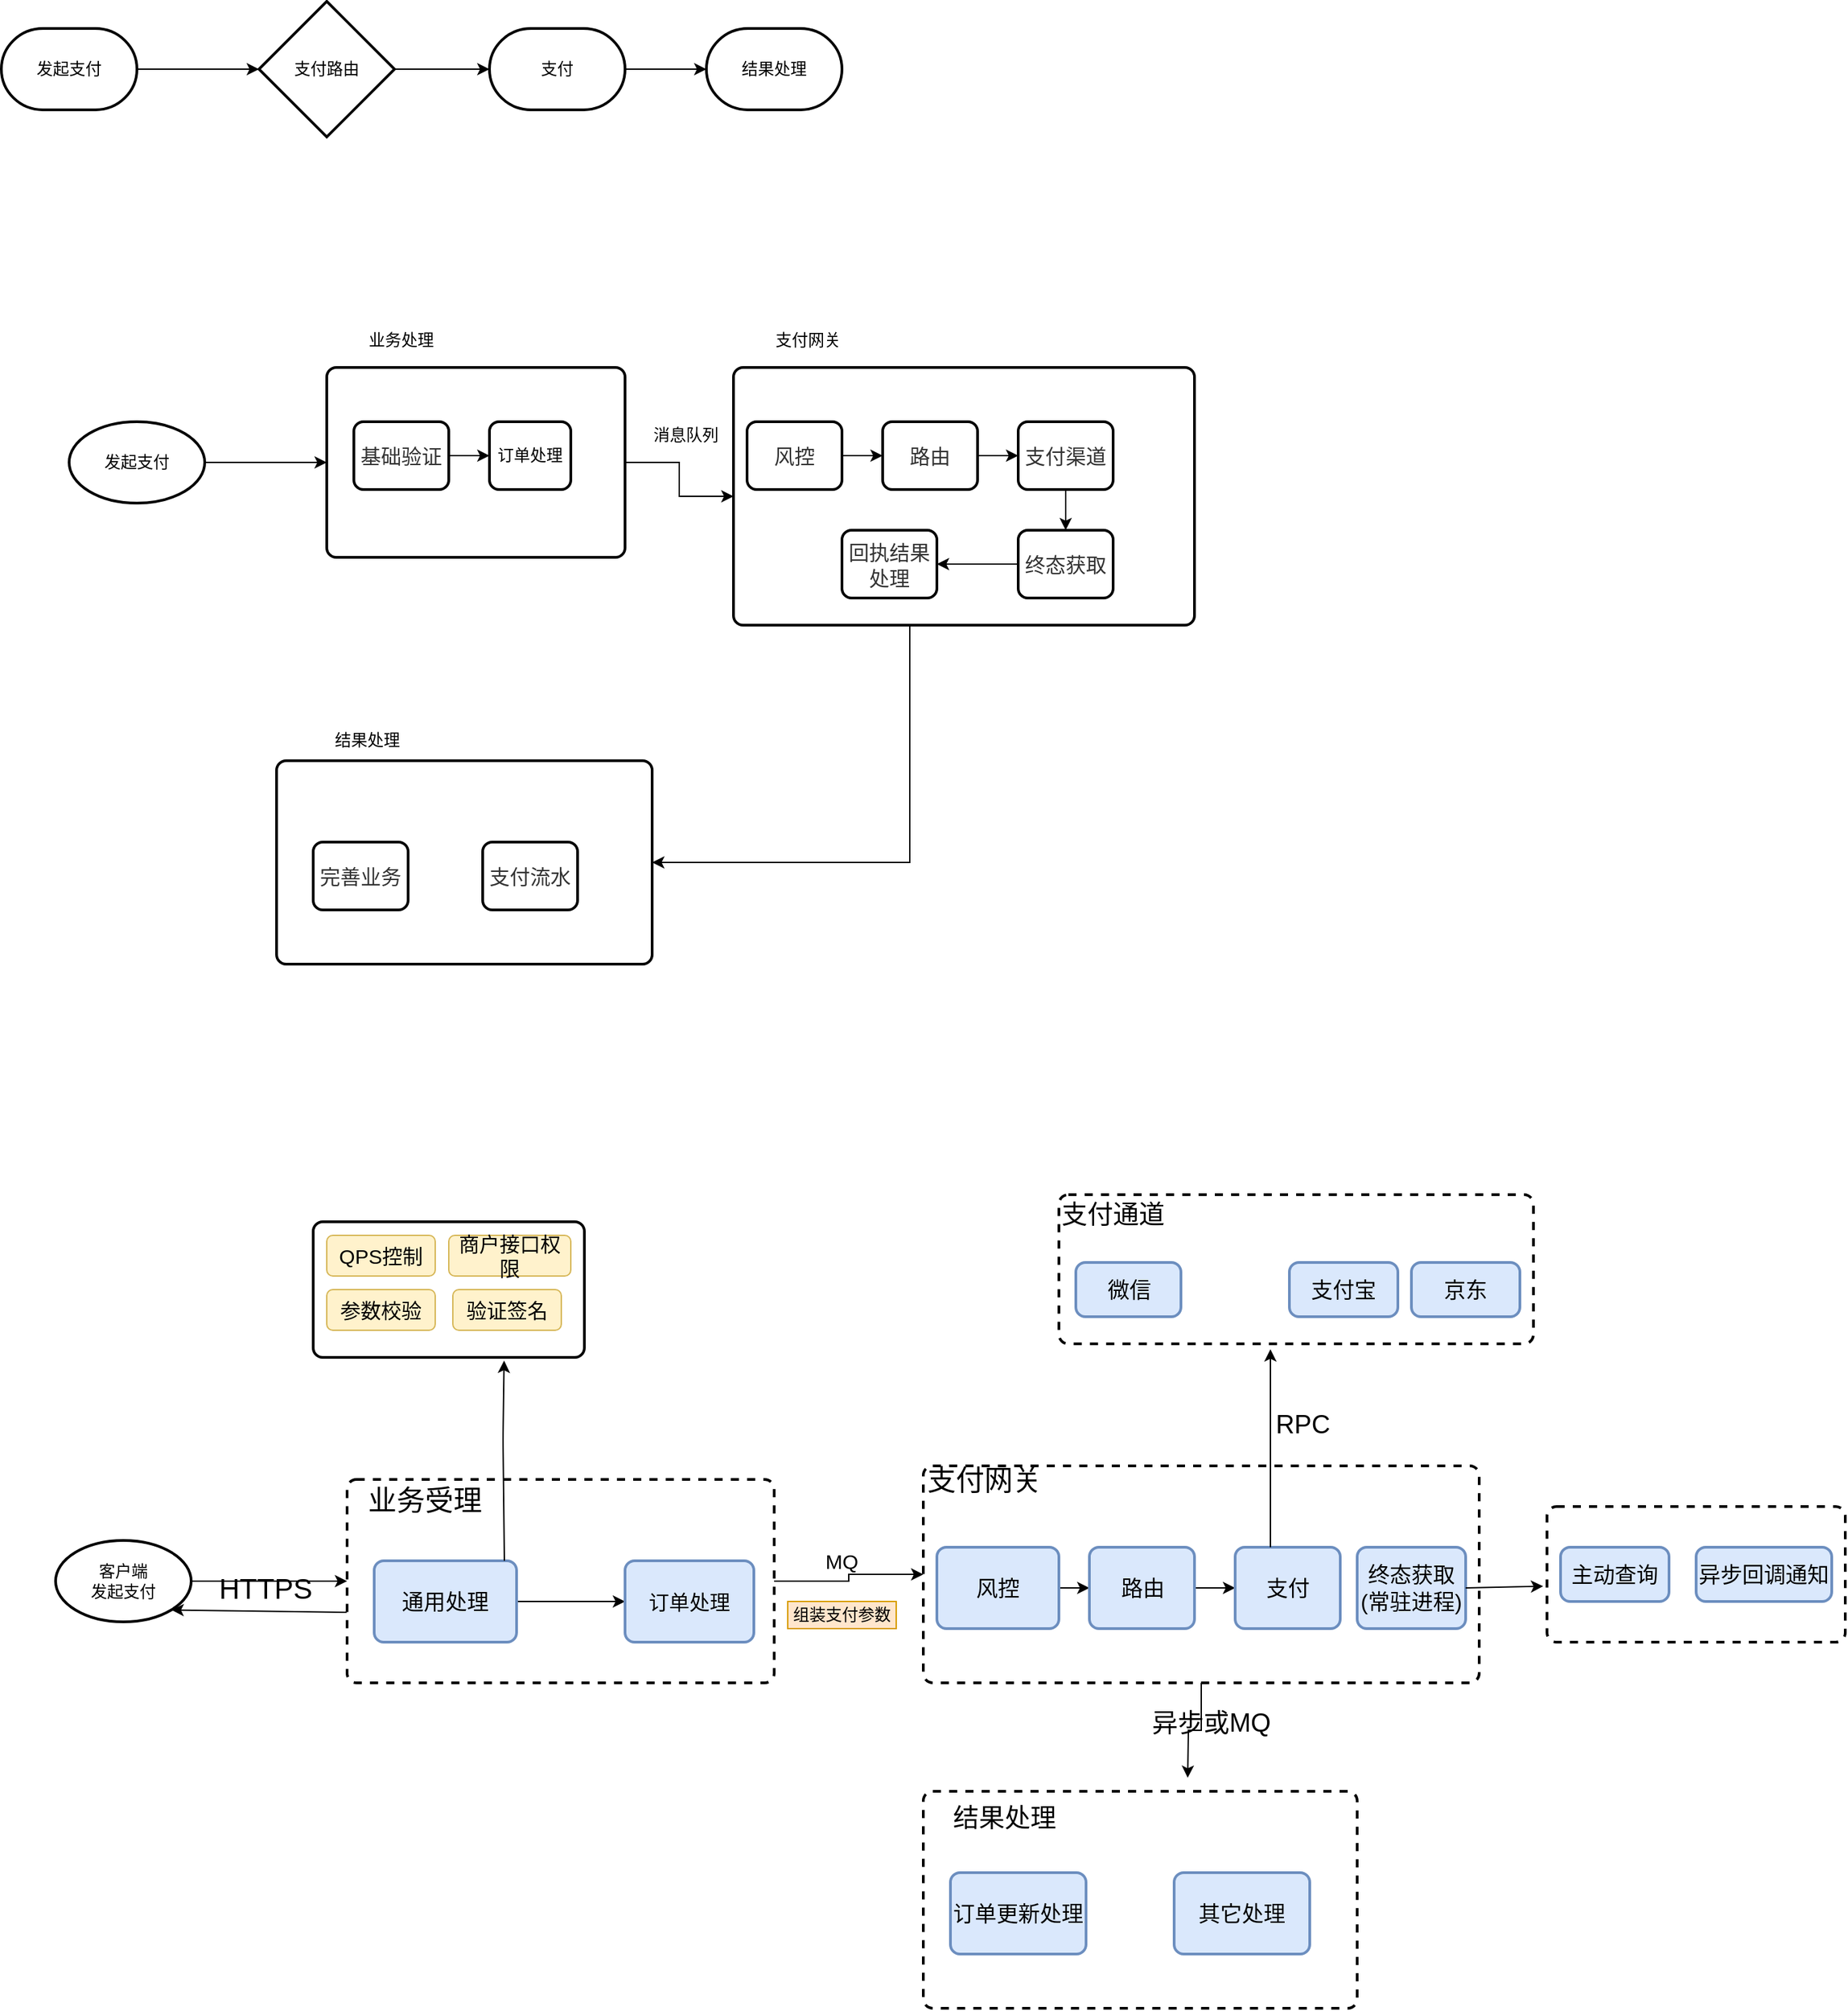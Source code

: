 <mxfile version="12.7.0" type="github">
  <diagram id="icoGu03oYGABaPcr3V4Y" name="Page-1">
    <mxGraphModel dx="1038" dy="547" grid="1" gridSize="10" guides="1" tooltips="1" connect="1" arrows="1" fold="1" page="1" pageScale="1" pageWidth="827" pageHeight="1169" math="0" shadow="0">
      <root>
        <mxCell id="0"/>
        <mxCell id="1" parent="0"/>
        <mxCell id="W3oitvMvnciTX-xYWSEt-6" value="" style="edgeStyle=orthogonalEdgeStyle;rounded=0;orthogonalLoop=1;jettySize=auto;html=1;" parent="1" source="W3oitvMvnciTX-xYWSEt-1" target="W3oitvMvnciTX-xYWSEt-5" edge="1">
          <mxGeometry relative="1" as="geometry"/>
        </mxCell>
        <mxCell id="W3oitvMvnciTX-xYWSEt-1" value="发起支付" style="strokeWidth=2;html=1;shape=mxgraph.flowchart.terminator;whiteSpace=wrap;" parent="1" vertex="1">
          <mxGeometry x="40" y="200" width="100" height="60" as="geometry"/>
        </mxCell>
        <mxCell id="W3oitvMvnciTX-xYWSEt-8" value="" style="edgeStyle=orthogonalEdgeStyle;rounded=0;orthogonalLoop=1;jettySize=auto;html=1;" parent="1" source="W3oitvMvnciTX-xYWSEt-5" target="W3oitvMvnciTX-xYWSEt-7" edge="1">
          <mxGeometry relative="1" as="geometry"/>
        </mxCell>
        <mxCell id="W3oitvMvnciTX-xYWSEt-5" value="支付路由" style="strokeWidth=2;html=1;shape=mxgraph.flowchart.decision;whiteSpace=wrap;" parent="1" vertex="1">
          <mxGeometry x="230" y="180" width="100" height="100" as="geometry"/>
        </mxCell>
        <mxCell id="W3oitvMvnciTX-xYWSEt-10" value="" style="edgeStyle=orthogonalEdgeStyle;rounded=0;orthogonalLoop=1;jettySize=auto;html=1;" parent="1" source="W3oitvMvnciTX-xYWSEt-7" target="W3oitvMvnciTX-xYWSEt-9" edge="1">
          <mxGeometry relative="1" as="geometry"/>
        </mxCell>
        <mxCell id="W3oitvMvnciTX-xYWSEt-7" value="支付" style="strokeWidth=2;html=1;shape=mxgraph.flowchart.terminator;whiteSpace=wrap;" parent="1" vertex="1">
          <mxGeometry x="400" y="200" width="100" height="60" as="geometry"/>
        </mxCell>
        <mxCell id="W3oitvMvnciTX-xYWSEt-9" value="结果处理" style="strokeWidth=2;html=1;shape=mxgraph.flowchart.terminator;whiteSpace=wrap;" parent="1" vertex="1">
          <mxGeometry x="560" y="200" width="100" height="60" as="geometry"/>
        </mxCell>
        <mxCell id="W3oitvMvnciTX-xYWSEt-13" value="" style="edgeStyle=orthogonalEdgeStyle;rounded=0;orthogonalLoop=1;jettySize=auto;html=1;" parent="1" source="W3oitvMvnciTX-xYWSEt-11" target="W3oitvMvnciTX-xYWSEt-12" edge="1">
          <mxGeometry relative="1" as="geometry"/>
        </mxCell>
        <mxCell id="W3oitvMvnciTX-xYWSEt-11" value="发起支付" style="strokeWidth=2;html=1;shape=mxgraph.flowchart.start_1;whiteSpace=wrap;" parent="1" vertex="1">
          <mxGeometry x="90" y="490" width="100" height="60" as="geometry"/>
        </mxCell>
        <mxCell id="W3oitvMvnciTX-xYWSEt-22" value="" style="edgeStyle=orthogonalEdgeStyle;rounded=0;orthogonalLoop=1;jettySize=auto;html=1;" parent="1" source="W3oitvMvnciTX-xYWSEt-12" target="W3oitvMvnciTX-xYWSEt-21" edge="1">
          <mxGeometry relative="1" as="geometry"/>
        </mxCell>
        <mxCell id="W3oitvMvnciTX-xYWSEt-12" value="" style="rounded=1;whiteSpace=wrap;html=1;absoluteArcSize=1;arcSize=14;strokeWidth=2;" parent="1" vertex="1">
          <mxGeometry x="280" y="450" width="220" height="140" as="geometry"/>
        </mxCell>
        <mxCell id="W3oitvMvnciTX-xYWSEt-34" value="" style="edgeStyle=orthogonalEdgeStyle;rounded=0;orthogonalLoop=1;jettySize=auto;html=1;" parent="1" source="W3oitvMvnciTX-xYWSEt-21" target="W3oitvMvnciTX-xYWSEt-33" edge="1">
          <mxGeometry relative="1" as="geometry">
            <Array as="points">
              <mxPoint x="710" y="815"/>
            </Array>
          </mxGeometry>
        </mxCell>
        <mxCell id="W3oitvMvnciTX-xYWSEt-21" value="" style="rounded=1;whiteSpace=wrap;html=1;absoluteArcSize=1;arcSize=14;strokeWidth=2;" parent="1" vertex="1">
          <mxGeometry x="580" y="450" width="340" height="190" as="geometry"/>
        </mxCell>
        <mxCell id="W3oitvMvnciTX-xYWSEt-33" value="" style="rounded=1;whiteSpace=wrap;html=1;absoluteArcSize=1;arcSize=14;strokeWidth=2;" parent="1" vertex="1">
          <mxGeometry x="243" y="740" width="277" height="150" as="geometry"/>
        </mxCell>
        <mxCell id="W3oitvMvnciTX-xYWSEt-17" value="" style="edgeStyle=orthogonalEdgeStyle;rounded=0;orthogonalLoop=1;jettySize=auto;html=1;" parent="1" source="W3oitvMvnciTX-xYWSEt-15" target="W3oitvMvnciTX-xYWSEt-16" edge="1">
          <mxGeometry relative="1" as="geometry"/>
        </mxCell>
        <mxCell id="W3oitvMvnciTX-xYWSEt-15" value="&lt;span style=&quot;color: rgb(51 , 51 , 51) ; font-family: &amp;#34;helvetica neue&amp;#34; , &amp;#34;arial&amp;#34; , &amp;#34;hiragino sans gb&amp;#34; , &amp;#34;stheiti&amp;#34; , &amp;#34;microsoft yahei&amp;#34; , &amp;#34;wenquanyi micro hei&amp;#34; , &amp;#34;simsun&amp;#34; , &amp;#34;song&amp;#34; , sans-serif ; font-size: 15px ; background-color: rgb(255 , 255 , 255)&quot;&gt;基础验证&lt;/span&gt;" style="rounded=1;whiteSpace=wrap;html=1;absoluteArcSize=1;arcSize=14;strokeWidth=2;" parent="1" vertex="1">
          <mxGeometry x="300" y="490" width="70" height="50" as="geometry"/>
        </mxCell>
        <mxCell id="W3oitvMvnciTX-xYWSEt-16" value="订单处理" style="rounded=1;whiteSpace=wrap;html=1;absoluteArcSize=1;arcSize=14;strokeWidth=2;" parent="1" vertex="1">
          <mxGeometry x="400" y="490" width="60" height="50" as="geometry"/>
        </mxCell>
        <mxCell id="W3oitvMvnciTX-xYWSEt-20" value="业务处理" style="text;html=1;strokeColor=none;fillColor=none;align=center;verticalAlign=middle;whiteSpace=wrap;rounded=0;" parent="1" vertex="1">
          <mxGeometry x="280" y="420" width="110" height="20" as="geometry"/>
        </mxCell>
        <mxCell id="W3oitvMvnciTX-xYWSEt-26" value="" style="edgeStyle=orthogonalEdgeStyle;rounded=0;orthogonalLoop=1;jettySize=auto;html=1;" parent="1" source="W3oitvMvnciTX-xYWSEt-23" target="W3oitvMvnciTX-xYWSEt-25" edge="1">
          <mxGeometry relative="1" as="geometry"/>
        </mxCell>
        <mxCell id="W3oitvMvnciTX-xYWSEt-23" value="&lt;font color=&quot;#333333&quot; face=&quot;helvetica neue, arial, hiragino sans gb, stheiti, microsoft yahei, wenquanyi micro hei, simsun, song, sans-serif&quot;&gt;&lt;span style=&quot;font-size: 15px ; background-color: rgb(255 , 255 , 255)&quot;&gt;风控&lt;/span&gt;&lt;/font&gt;" style="rounded=1;whiteSpace=wrap;html=1;absoluteArcSize=1;arcSize=14;strokeWidth=2;" parent="1" vertex="1">
          <mxGeometry x="590" y="490" width="70" height="50" as="geometry"/>
        </mxCell>
        <mxCell id="W3oitvMvnciTX-xYWSEt-28" value="" style="edgeStyle=orthogonalEdgeStyle;rounded=0;orthogonalLoop=1;jettySize=auto;html=1;" parent="1" source="W3oitvMvnciTX-xYWSEt-25" target="W3oitvMvnciTX-xYWSEt-27" edge="1">
          <mxGeometry relative="1" as="geometry"/>
        </mxCell>
        <mxCell id="W3oitvMvnciTX-xYWSEt-25" value="&lt;font color=&quot;#333333&quot; face=&quot;helvetica neue, arial, hiragino sans gb, stheiti, microsoft yahei, wenquanyi micro hei, simsun, song, sans-serif&quot;&gt;&lt;span style=&quot;font-size: 15px ; background-color: rgb(255 , 255 , 255)&quot;&gt;路由&lt;/span&gt;&lt;/font&gt;" style="rounded=1;whiteSpace=wrap;html=1;absoluteArcSize=1;arcSize=14;strokeWidth=2;" parent="1" vertex="1">
          <mxGeometry x="690" y="490" width="70" height="50" as="geometry"/>
        </mxCell>
        <mxCell id="W3oitvMvnciTX-xYWSEt-30" value="" style="edgeStyle=orthogonalEdgeStyle;rounded=0;orthogonalLoop=1;jettySize=auto;html=1;" parent="1" source="W3oitvMvnciTX-xYWSEt-27" target="W3oitvMvnciTX-xYWSEt-29" edge="1">
          <mxGeometry relative="1" as="geometry"/>
        </mxCell>
        <mxCell id="W3oitvMvnciTX-xYWSEt-27" value="&lt;font color=&quot;#333333&quot; face=&quot;helvetica neue, arial, hiragino sans gb, stheiti, microsoft yahei, wenquanyi micro hei, simsun, song, sans-serif&quot;&gt;&lt;span style=&quot;font-size: 15px ; background-color: rgb(255 , 255 , 255)&quot;&gt;支付渠道&lt;/span&gt;&lt;/font&gt;" style="rounded=1;whiteSpace=wrap;html=1;absoluteArcSize=1;arcSize=14;strokeWidth=2;" parent="1" vertex="1">
          <mxGeometry x="790" y="490" width="70" height="50" as="geometry"/>
        </mxCell>
        <mxCell id="W3oitvMvnciTX-xYWSEt-32" value="" style="edgeStyle=orthogonalEdgeStyle;rounded=0;orthogonalLoop=1;jettySize=auto;html=1;" parent="1" source="W3oitvMvnciTX-xYWSEt-29" target="W3oitvMvnciTX-xYWSEt-31" edge="1">
          <mxGeometry relative="1" as="geometry"/>
        </mxCell>
        <mxCell id="W3oitvMvnciTX-xYWSEt-29" value="&lt;font color=&quot;#333333&quot; face=&quot;helvetica neue, arial, hiragino sans gb, stheiti, microsoft yahei, wenquanyi micro hei, simsun, song, sans-serif&quot;&gt;&lt;span style=&quot;font-size: 15px ; background-color: rgb(255 , 255 , 255)&quot;&gt;终态获取&lt;/span&gt;&lt;/font&gt;" style="rounded=1;whiteSpace=wrap;html=1;absoluteArcSize=1;arcSize=14;strokeWidth=2;" parent="1" vertex="1">
          <mxGeometry x="790" y="570" width="70" height="50" as="geometry"/>
        </mxCell>
        <mxCell id="W3oitvMvnciTX-xYWSEt-31" value="&lt;font color=&quot;#333333&quot; face=&quot;helvetica neue, arial, hiragino sans gb, stheiti, microsoft yahei, wenquanyi micro hei, simsun, song, sans-serif&quot;&gt;&lt;span style=&quot;font-size: 15px ; background-color: rgb(255 , 255 , 255)&quot;&gt;回执结果处理&lt;/span&gt;&lt;/font&gt;" style="rounded=1;whiteSpace=wrap;html=1;absoluteArcSize=1;arcSize=14;strokeWidth=2;" parent="1" vertex="1">
          <mxGeometry x="660" y="570" width="70" height="50" as="geometry"/>
        </mxCell>
        <mxCell id="W3oitvMvnciTX-xYWSEt-24" value="消息队列" style="text;html=1;strokeColor=none;fillColor=none;align=center;verticalAlign=middle;whiteSpace=wrap;rounded=0;" parent="1" vertex="1">
          <mxGeometry x="520" y="490" width="50" height="20" as="geometry"/>
        </mxCell>
        <mxCell id="W3oitvMvnciTX-xYWSEt-35" value="&lt;font color=&quot;#333333&quot; face=&quot;helvetica neue, arial, hiragino sans gb, stheiti, microsoft yahei, wenquanyi micro hei, simsun, song, sans-serif&quot;&gt;&lt;span style=&quot;font-size: 15px ; background-color: rgb(255 , 255 , 255)&quot;&gt;完善业务&lt;/span&gt;&lt;/font&gt;" style="rounded=1;whiteSpace=wrap;html=1;absoluteArcSize=1;arcSize=14;strokeWidth=2;" parent="1" vertex="1">
          <mxGeometry x="270" y="800" width="70" height="50" as="geometry"/>
        </mxCell>
        <mxCell id="W3oitvMvnciTX-xYWSEt-36" value="&lt;font color=&quot;#333333&quot; face=&quot;helvetica neue, arial, hiragino sans gb, stheiti, microsoft yahei, wenquanyi micro hei, simsun, song, sans-serif&quot;&gt;&lt;span style=&quot;font-size: 15px ; background-color: rgb(255 , 255 , 255)&quot;&gt;支付流水&lt;/span&gt;&lt;/font&gt;" style="rounded=1;whiteSpace=wrap;html=1;absoluteArcSize=1;arcSize=14;strokeWidth=2;" parent="1" vertex="1">
          <mxGeometry x="395" y="800" width="70" height="50" as="geometry"/>
        </mxCell>
        <mxCell id="W3oitvMvnciTX-xYWSEt-37" value="结果处理" style="text;html=1;strokeColor=none;fillColor=none;align=center;verticalAlign=middle;whiteSpace=wrap;rounded=0;" parent="1" vertex="1">
          <mxGeometry x="250" y="710" width="120" height="30" as="geometry"/>
        </mxCell>
        <mxCell id="W3oitvMvnciTX-xYWSEt-38" value="支付网关" style="text;html=1;strokeColor=none;fillColor=none;align=center;verticalAlign=middle;whiteSpace=wrap;rounded=0;" parent="1" vertex="1">
          <mxGeometry x="580" y="420" width="110" height="20" as="geometry"/>
        </mxCell>
        <mxCell id="W3oitvMvnciTX-xYWSEt-45" style="edgeStyle=orthogonalEdgeStyle;rounded=0;orthogonalLoop=1;jettySize=auto;html=1;entryX=0;entryY=0.5;entryDx=0;entryDy=0;" parent="1" source="W3oitvMvnciTX-xYWSEt-39" target="W3oitvMvnciTX-xYWSEt-40" edge="1">
          <mxGeometry relative="1" as="geometry"/>
        </mxCell>
        <mxCell id="W3oitvMvnciTX-xYWSEt-39" value="客户端&lt;br&gt;发起支付" style="strokeWidth=2;html=1;shape=mxgraph.flowchart.start_1;whiteSpace=wrap;" parent="1" vertex="1">
          <mxGeometry x="80" y="1315" width="100" height="60" as="geometry"/>
        </mxCell>
        <mxCell id="W3oitvMvnciTX-xYWSEt-59" value="" style="edgeStyle=orthogonalEdgeStyle;rounded=0;orthogonalLoop=1;jettySize=auto;html=1;fontSize=15;" parent="1" source="W3oitvMvnciTX-xYWSEt-40" target="W3oitvMvnciTX-xYWSEt-58" edge="1">
          <mxGeometry relative="1" as="geometry"/>
        </mxCell>
        <mxCell id="W3oitvMvnciTX-xYWSEt-40" value="" style="rounded=1;whiteSpace=wrap;html=1;absoluteArcSize=1;arcSize=14;strokeWidth=2;dashed=1;" parent="1" vertex="1">
          <mxGeometry x="295" y="1270" width="315" height="150" as="geometry"/>
        </mxCell>
        <mxCell id="W3oitvMvnciTX-xYWSEt-81" value="" style="edgeStyle=orthogonalEdgeStyle;rounded=0;orthogonalLoop=1;jettySize=auto;html=1;fontSize=19;" parent="1" source="W3oitvMvnciTX-xYWSEt-58" edge="1">
          <mxGeometry relative="1" as="geometry">
            <mxPoint x="915" y="1490" as="targetPoint"/>
          </mxGeometry>
        </mxCell>
        <mxCell id="W3oitvMvnciTX-xYWSEt-58" value="" style="rounded=1;whiteSpace=wrap;html=1;absoluteArcSize=1;arcSize=14;strokeWidth=2;dashed=1;" parent="1" vertex="1">
          <mxGeometry x="720" y="1260" width="410" height="160" as="geometry"/>
        </mxCell>
        <mxCell id="W3oitvMvnciTX-xYWSEt-80" value="" style="rounded=1;whiteSpace=wrap;html=1;absoluteArcSize=1;arcSize=14;strokeWidth=2;dashed=1;" parent="1" vertex="1">
          <mxGeometry x="720" y="1500" width="320" height="160" as="geometry"/>
        </mxCell>
        <mxCell id="W3oitvMvnciTX-xYWSEt-71" value="" style="rounded=1;whiteSpace=wrap;html=1;absoluteArcSize=1;arcSize=14;strokeWidth=2;dashed=1;" parent="1" vertex="1">
          <mxGeometry x="820" y="1060" width="350" height="110" as="geometry"/>
        </mxCell>
        <mxCell id="W3oitvMvnciTX-xYWSEt-46" value="业务受理" style="text;html=1;strokeColor=none;fillColor=none;align=center;verticalAlign=middle;whiteSpace=wrap;rounded=0;dashed=1;fontSize=21;" parent="1" vertex="1">
          <mxGeometry x="300" y="1270" width="105" height="30" as="geometry"/>
        </mxCell>
        <mxCell id="W3oitvMvnciTX-xYWSEt-56" value="" style="edgeStyle=orthogonalEdgeStyle;rounded=0;orthogonalLoop=1;jettySize=auto;html=1;fontSize=15;" parent="1" source="W3oitvMvnciTX-xYWSEt-47" target="W3oitvMvnciTX-xYWSEt-55" edge="1">
          <mxGeometry relative="1" as="geometry"/>
        </mxCell>
        <mxCell id="W3oitvMvnciTX-xYWSEt-47" value="通用处理" style="rounded=1;whiteSpace=wrap;html=1;absoluteArcSize=1;arcSize=14;strokeWidth=2;fontSize=16;fillColor=#dae8fc;strokeColor=#6c8ebf;" parent="1" vertex="1">
          <mxGeometry x="315" y="1330" width="105" height="60" as="geometry"/>
        </mxCell>
        <mxCell id="W3oitvMvnciTX-xYWSEt-55" value="订单处理" style="rounded=1;whiteSpace=wrap;html=1;absoluteArcSize=1;arcSize=14;strokeWidth=2;fontSize=15;fillColor=#dae8fc;strokeColor=#6c8ebf;" parent="1" vertex="1">
          <mxGeometry x="500" y="1330" width="95" height="60" as="geometry"/>
        </mxCell>
        <mxCell id="W3oitvMvnciTX-xYWSEt-48" value="HTTPS" style="text;html=1;strokeColor=none;fillColor=none;align=center;verticalAlign=middle;whiteSpace=wrap;rounded=0;fontSize=21;" parent="1" vertex="1">
          <mxGeometry x="195" y="1340" width="80" height="20" as="geometry"/>
        </mxCell>
        <mxCell id="W3oitvMvnciTX-xYWSEt-49" value="" style="rounded=1;whiteSpace=wrap;html=1;absoluteArcSize=1;arcSize=14;strokeWidth=2;fontSize=21;" parent="1" vertex="1">
          <mxGeometry x="270" y="1080" width="200" height="100" as="geometry"/>
        </mxCell>
        <mxCell id="W3oitvMvnciTX-xYWSEt-50" value="QPS控制" style="rounded=1;whiteSpace=wrap;html=1;fontSize=15;fillColor=#fff2cc;strokeColor=#d6b656;" parent="1" vertex="1">
          <mxGeometry x="280" y="1090" width="80" height="30" as="geometry"/>
        </mxCell>
        <mxCell id="W3oitvMvnciTX-xYWSEt-51" value="参数校验" style="rounded=1;whiteSpace=wrap;html=1;fontSize=15;fillColor=#fff2cc;strokeColor=#d6b656;" parent="1" vertex="1">
          <mxGeometry x="280" y="1130" width="80" height="30" as="geometry"/>
        </mxCell>
        <mxCell id="W3oitvMvnciTX-xYWSEt-52" value="商户接口权限" style="rounded=1;whiteSpace=wrap;html=1;fontSize=15;fillColor=#fff2cc;strokeColor=#d6b656;" parent="1" vertex="1">
          <mxGeometry x="370" y="1090" width="90" height="30" as="geometry"/>
        </mxCell>
        <mxCell id="W3oitvMvnciTX-xYWSEt-54" value="验证签名" style="rounded=1;whiteSpace=wrap;html=1;fontSize=15;fillColor=#fff2cc;strokeColor=#d6b656;" parent="1" vertex="1">
          <mxGeometry x="373" y="1130" width="80" height="30" as="geometry"/>
        </mxCell>
        <mxCell id="W3oitvMvnciTX-xYWSEt-57" value="" style="endArrow=classic;html=1;fontSize=15;entryX=0.704;entryY=1.024;entryDx=0;entryDy=0;entryPerimeter=0;" parent="1" target="W3oitvMvnciTX-xYWSEt-49" edge="1">
          <mxGeometry width="50" height="50" relative="1" as="geometry">
            <mxPoint x="411" y="1330" as="sourcePoint"/>
            <mxPoint x="380" y="1300" as="targetPoint"/>
            <Array as="points">
              <mxPoint x="410" y="1240"/>
            </Array>
          </mxGeometry>
        </mxCell>
        <mxCell id="W3oitvMvnciTX-xYWSEt-60" value="" style="endArrow=classic;html=1;fontSize=15;entryX=0.855;entryY=0.855;entryDx=0;entryDy=0;entryPerimeter=0;exitX=-0.001;exitY=0.653;exitDx=0;exitDy=0;exitPerimeter=0;" parent="1" source="W3oitvMvnciTX-xYWSEt-40" target="W3oitvMvnciTX-xYWSEt-39" edge="1">
          <mxGeometry width="50" height="50" relative="1" as="geometry">
            <mxPoint x="294" y="1381" as="sourcePoint"/>
            <mxPoint x="300" y="1400" as="targetPoint"/>
          </mxGeometry>
        </mxCell>
        <mxCell id="W3oitvMvnciTX-xYWSEt-61" value="MQ" style="text;html=1;strokeColor=none;fillColor=none;align=center;verticalAlign=middle;whiteSpace=wrap;rounded=0;fontSize=15;" parent="1" vertex="1">
          <mxGeometry x="640" y="1320" width="40" height="20" as="geometry"/>
        </mxCell>
        <mxCell id="W3oitvMvnciTX-xYWSEt-63" value="支付网关" style="text;html=1;strokeColor=none;fillColor=none;align=center;verticalAlign=middle;whiteSpace=wrap;rounded=0;fontSize=21;" parent="1" vertex="1">
          <mxGeometry x="720" y="1255" width="90" height="30" as="geometry"/>
        </mxCell>
        <mxCell id="W3oitvMvnciTX-xYWSEt-64" value="组装支付参数" style="text;html=1;strokeColor=#d79b00;fillColor=#ffe6cc;align=center;verticalAlign=middle;whiteSpace=wrap;rounded=0;fontSize=12;" parent="1" vertex="1">
          <mxGeometry x="620" y="1360" width="80" height="20" as="geometry"/>
        </mxCell>
        <mxCell id="W3oitvMvnciTX-xYWSEt-68" value="" style="edgeStyle=orthogonalEdgeStyle;rounded=0;orthogonalLoop=1;jettySize=auto;html=1;fontSize=12;" parent="1" source="W3oitvMvnciTX-xYWSEt-66" target="W3oitvMvnciTX-xYWSEt-67" edge="1">
          <mxGeometry relative="1" as="geometry"/>
        </mxCell>
        <mxCell id="W3oitvMvnciTX-xYWSEt-66" value="风控" style="rounded=1;whiteSpace=wrap;html=1;absoluteArcSize=1;arcSize=14;strokeWidth=2;fontSize=16;fillColor=#dae8fc;strokeColor=#6c8ebf;" parent="1" vertex="1">
          <mxGeometry x="730" y="1320" width="90" height="60" as="geometry"/>
        </mxCell>
        <mxCell id="F85r_ZD3xrN6bj5FwzcK-2" value="" style="edgeStyle=orthogonalEdgeStyle;rounded=0;orthogonalLoop=1;jettySize=auto;html=1;fontSize=19;" edge="1" parent="1" source="W3oitvMvnciTX-xYWSEt-67" target="F85r_ZD3xrN6bj5FwzcK-1">
          <mxGeometry relative="1" as="geometry"/>
        </mxCell>
        <mxCell id="W3oitvMvnciTX-xYWSEt-67" value="路由" style="rounded=1;whiteSpace=wrap;html=1;absoluteArcSize=1;arcSize=14;strokeWidth=2;fontSize=16;fillColor=#dae8fc;strokeColor=#6c8ebf;" parent="1" vertex="1">
          <mxGeometry x="842.5" y="1320" width="77.5" height="60" as="geometry"/>
        </mxCell>
        <mxCell id="F85r_ZD3xrN6bj5FwzcK-1" value="支付" style="rounded=1;whiteSpace=wrap;html=1;absoluteArcSize=1;arcSize=14;strokeWidth=2;fontSize=16;fillColor=#dae8fc;strokeColor=#6c8ebf;" vertex="1" parent="1">
          <mxGeometry x="950" y="1320" width="77.5" height="60" as="geometry"/>
        </mxCell>
        <mxCell id="W3oitvMvnciTX-xYWSEt-88" value="终态获取&lt;br&gt;(常驻进程)" style="rounded=1;whiteSpace=wrap;html=1;absoluteArcSize=1;arcSize=14;strokeWidth=2;fontSize=16;fillColor=#dae8fc;strokeColor=#6c8ebf;" parent="1" vertex="1">
          <mxGeometry x="1040" y="1320" width="80" height="60" as="geometry"/>
        </mxCell>
        <mxCell id="W3oitvMvnciTX-xYWSEt-73" value="支付通道" style="text;html=1;strokeColor=none;fillColor=none;align=center;verticalAlign=middle;whiteSpace=wrap;rounded=0;fontSize=19;" parent="1" vertex="1">
          <mxGeometry x="820" y="1060" width="80" height="30" as="geometry"/>
        </mxCell>
        <mxCell id="W3oitvMvnciTX-xYWSEt-74" value="微信" style="rounded=1;whiteSpace=wrap;html=1;absoluteArcSize=1;arcSize=14;strokeWidth=2;fontSize=16;fillColor=#dae8fc;strokeColor=#6c8ebf;" parent="1" vertex="1">
          <mxGeometry x="832.5" y="1110" width="77.5" height="40" as="geometry"/>
        </mxCell>
        <mxCell id="W3oitvMvnciTX-xYWSEt-75" value="支付宝" style="rounded=1;whiteSpace=wrap;html=1;absoluteArcSize=1;arcSize=14;strokeWidth=2;fontSize=16;fillColor=#dae8fc;strokeColor=#6c8ebf;" parent="1" vertex="1">
          <mxGeometry x="990" y="1110" width="80" height="40" as="geometry"/>
        </mxCell>
        <mxCell id="W3oitvMvnciTX-xYWSEt-76" value="京东" style="rounded=1;whiteSpace=wrap;html=1;absoluteArcSize=1;arcSize=14;strokeWidth=2;fontSize=16;fillColor=#dae8fc;strokeColor=#6c8ebf;" parent="1" vertex="1">
          <mxGeometry x="1080" y="1110" width="80" height="40" as="geometry"/>
        </mxCell>
        <mxCell id="W3oitvMvnciTX-xYWSEt-79" value="RPC" style="text;html=1;strokeColor=none;fillColor=none;align=center;verticalAlign=middle;whiteSpace=wrap;rounded=0;fontSize=19;" parent="1" vertex="1">
          <mxGeometry x="980" y="1220" width="40" height="20" as="geometry"/>
        </mxCell>
        <mxCell id="W3oitvMvnciTX-xYWSEt-82" value="异步或MQ" style="text;html=1;strokeColor=none;fillColor=none;align=center;verticalAlign=middle;whiteSpace=wrap;rounded=0;fontSize=19;" parent="1" vertex="1">
          <mxGeometry x="885" y="1440" width="95" height="20" as="geometry"/>
        </mxCell>
        <mxCell id="W3oitvMvnciTX-xYWSEt-83" value="结果处理" style="text;html=1;strokeColor=none;fillColor=none;align=center;verticalAlign=middle;whiteSpace=wrap;rounded=0;fontSize=19;" parent="1" vertex="1">
          <mxGeometry x="730" y="1510" width="100" height="20" as="geometry"/>
        </mxCell>
        <mxCell id="W3oitvMvnciTX-xYWSEt-84" value="订单更新处理" style="rounded=1;whiteSpace=wrap;html=1;absoluteArcSize=1;arcSize=14;strokeWidth=2;fontSize=16;fillColor=#dae8fc;strokeColor=#6c8ebf;" parent="1" vertex="1">
          <mxGeometry x="740" y="1560" width="100" height="60" as="geometry"/>
        </mxCell>
        <mxCell id="W3oitvMvnciTX-xYWSEt-90" value="" style="rounded=1;whiteSpace=wrap;html=1;absoluteArcSize=1;arcSize=14;strokeWidth=2;dashed=1;" parent="1" vertex="1">
          <mxGeometry x="1180" y="1290" width="220" height="100" as="geometry"/>
        </mxCell>
        <mxCell id="W3oitvMvnciTX-xYWSEt-91" value="主动查询" style="rounded=1;whiteSpace=wrap;html=1;absoluteArcSize=1;arcSize=14;strokeWidth=2;fontSize=16;fillColor=#dae8fc;strokeColor=#6c8ebf;" parent="1" vertex="1">
          <mxGeometry x="1190" y="1320" width="80" height="40" as="geometry"/>
        </mxCell>
        <mxCell id="W3oitvMvnciTX-xYWSEt-92" value="异步回调通知" style="rounded=1;whiteSpace=wrap;html=1;absoluteArcSize=1;arcSize=14;strokeWidth=2;fontSize=16;fillColor=#dae8fc;strokeColor=#6c8ebf;" parent="1" vertex="1">
          <mxGeometry x="1290" y="1320" width="100" height="40" as="geometry"/>
        </mxCell>
        <mxCell id="W3oitvMvnciTX-xYWSEt-93" value="" style="endArrow=classic;html=1;fontSize=19;entryX=-0.013;entryY=0.588;entryDx=0;entryDy=0;entryPerimeter=0;exitX=1;exitY=0.5;exitDx=0;exitDy=0;" parent="1" source="W3oitvMvnciTX-xYWSEt-88" target="W3oitvMvnciTX-xYWSEt-90" edge="1">
          <mxGeometry width="50" height="50" relative="1" as="geometry">
            <mxPoint x="1070" y="1390" as="sourcePoint"/>
            <mxPoint x="1120" y="1340" as="targetPoint"/>
          </mxGeometry>
        </mxCell>
        <mxCell id="W3oitvMvnciTX-xYWSEt-94" value="其它处理" style="rounded=1;whiteSpace=wrap;html=1;absoluteArcSize=1;arcSize=14;strokeWidth=2;fontSize=16;fillColor=#dae8fc;strokeColor=#6c8ebf;" parent="1" vertex="1">
          <mxGeometry x="905" y="1560" width="100" height="60" as="geometry"/>
        </mxCell>
        <mxCell id="F85r_ZD3xrN6bj5FwzcK-3" value="" style="endArrow=classic;html=1;fontSize=19;" edge="1" parent="1">
          <mxGeometry width="50" height="50" relative="1" as="geometry">
            <mxPoint x="976" y="1320" as="sourcePoint"/>
            <mxPoint x="976" y="1174" as="targetPoint"/>
          </mxGeometry>
        </mxCell>
      </root>
    </mxGraphModel>
  </diagram>
</mxfile>

